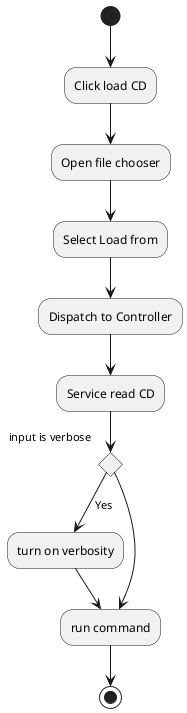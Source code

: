 @startuml
(*)  --> "Click load CD"
--> "Open file chooser"
--> "Select Load from"
--> "Dispatch to Controller"
--> "Service read CD"
If "input is verbose" then
--> [Yes] "turn on verbosity"
--> "run command"
else
--> "run command"
Endif
-->(*)
@enduml